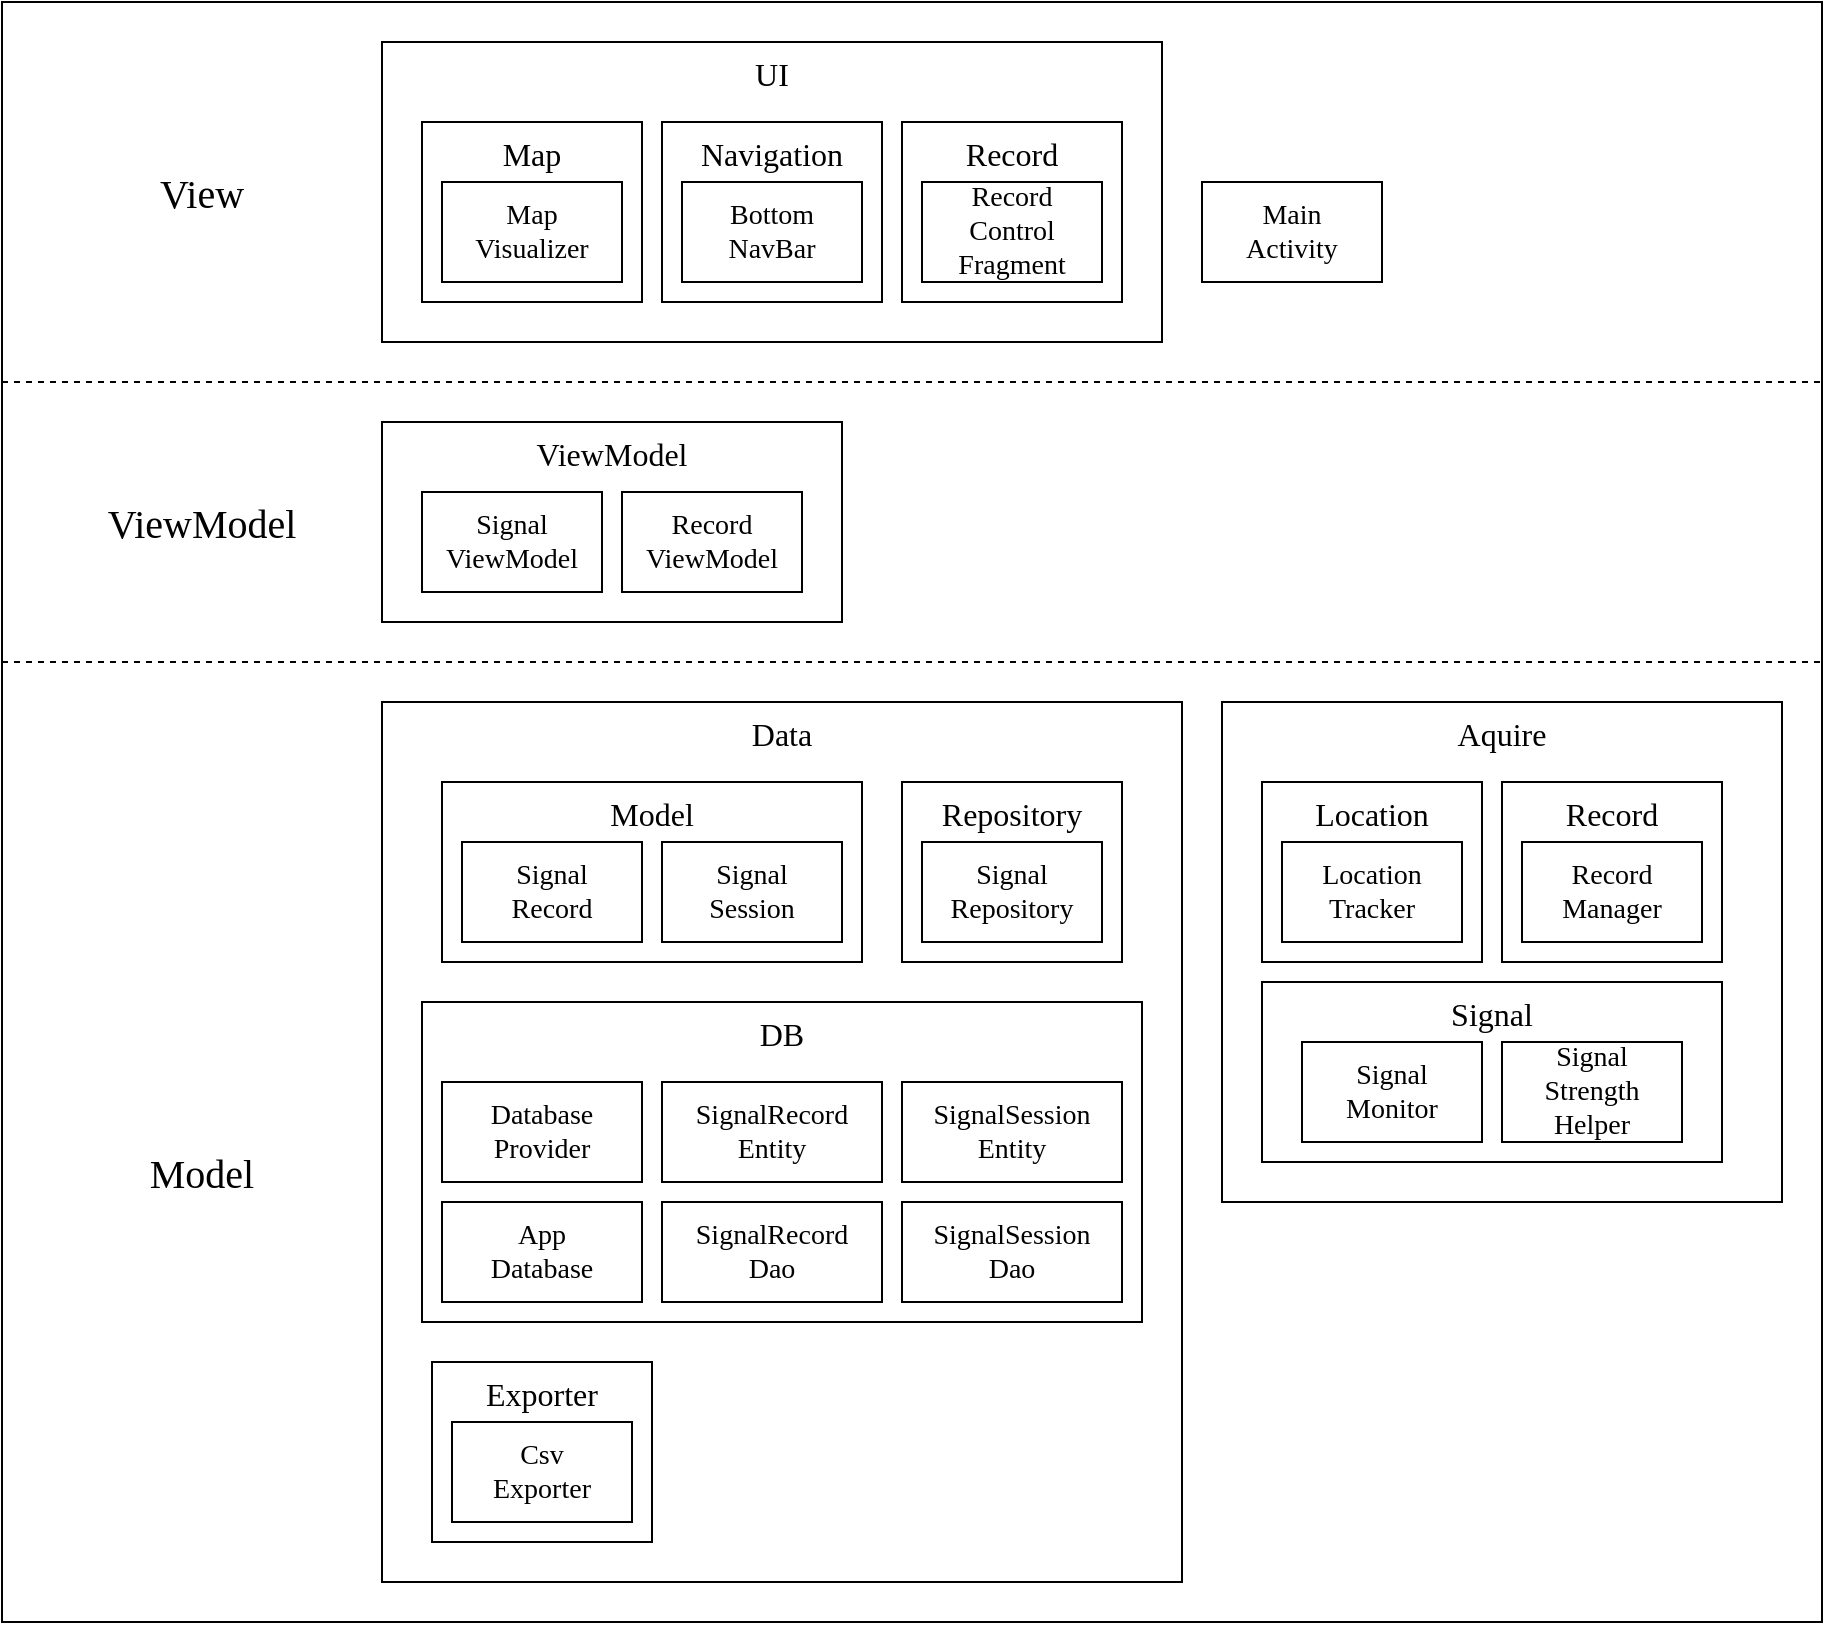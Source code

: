 <mxfile version="28.2.7">
  <diagram name="페이지-1" id="pw04gV1x-0Ym2NqTZZwW">
    <mxGraphModel dx="3804" dy="2200" grid="1" gridSize="10" guides="1" tooltips="1" connect="1" arrows="1" fold="1" page="1" pageScale="1" pageWidth="827" pageHeight="1169" math="0" shadow="0">
      <root>
        <mxCell id="0" />
        <mxCell id="1" parent="0" />
        <mxCell id="-xtujufV3ZBXK3TPO_yX-51" value="" style="rounded=0;whiteSpace=wrap;html=1;" vertex="1" parent="1">
          <mxGeometry x="-50" y="160" width="910" height="810" as="geometry" />
        </mxCell>
        <mxCell id="-xtujufV3ZBXK3TPO_yX-40" value="ViewModel" style="rounded=0;whiteSpace=wrap;html=1;fontSize=16;fontFamily=Verdana;verticalAlign=top;" vertex="1" parent="1">
          <mxGeometry x="140" y="370" width="230" height="100" as="geometry" />
        </mxCell>
        <mxCell id="-xtujufV3ZBXK3TPO_yX-1" value="UI" style="rounded=0;whiteSpace=wrap;html=1;fontSize=16;fontFamily=Verdana;align=center;verticalAlign=top;" vertex="1" parent="1">
          <mxGeometry x="140" y="180" width="390" height="150" as="geometry" />
        </mxCell>
        <mxCell id="-xtujufV3ZBXK3TPO_yX-4" value="Data" style="rounded=0;whiteSpace=wrap;html=1;fontSize=16;fontFamily=Verdana;verticalAlign=top;" vertex="1" parent="1">
          <mxGeometry x="140" y="510" width="400" height="440" as="geometry" />
        </mxCell>
        <mxCell id="-xtujufV3ZBXK3TPO_yX-5" value="Aquire" style="rounded=0;whiteSpace=wrap;html=1;fontSize=16;fontFamily=Verdana;verticalAlign=top;" vertex="1" parent="1">
          <mxGeometry x="560" y="510" width="280" height="250" as="geometry" />
        </mxCell>
        <mxCell id="-xtujufV3ZBXK3TPO_yX-6" value="DB" style="rounded=0;whiteSpace=wrap;html=1;fontSize=16;fontFamily=Verdana;verticalAlign=top;" vertex="1" parent="1">
          <mxGeometry x="160" y="660" width="360" height="160" as="geometry" />
        </mxCell>
        <mxCell id="-xtujufV3ZBXK3TPO_yX-8" value="Model" style="rounded=0;whiteSpace=wrap;html=1;fontSize=16;fontFamily=Verdana;verticalAlign=top;" vertex="1" parent="1">
          <mxGeometry x="170" y="550" width="210" height="90" as="geometry" />
        </mxCell>
        <mxCell id="-xtujufV3ZBXK3TPO_yX-9" value="Repository" style="rounded=0;whiteSpace=wrap;html=1;fontSize=16;fontFamily=Verdana;verticalAlign=top;" vertex="1" parent="1">
          <mxGeometry x="400" y="550" width="110" height="90" as="geometry" />
        </mxCell>
        <mxCell id="-xtujufV3ZBXK3TPO_yX-10" value="Exporter" style="rounded=0;whiteSpace=wrap;html=1;fontSize=16;fontFamily=Verdana;verticalAlign=top;" vertex="1" parent="1">
          <mxGeometry x="165" y="840" width="110" height="90" as="geometry" />
        </mxCell>
        <mxCell id="-xtujufV3ZBXK3TPO_yX-16" value="Record" style="rounded=0;whiteSpace=wrap;html=1;fontSize=16;fontFamily=Verdana;verticalAlign=top;" vertex="1" parent="1">
          <mxGeometry x="700" y="550" width="110" height="90" as="geometry" />
        </mxCell>
        <mxCell id="-xtujufV3ZBXK3TPO_yX-17" value="Location" style="rounded=0;whiteSpace=wrap;html=1;fontSize=16;fontFamily=Verdana;verticalAlign=top;" vertex="1" parent="1">
          <mxGeometry x="580" y="550" width="110" height="90" as="geometry" />
        </mxCell>
        <mxCell id="-xtujufV3ZBXK3TPO_yX-18" value="Signal&lt;div&gt;Record&lt;/div&gt;" style="rounded=0;whiteSpace=wrap;html=1;fontSize=14;fontFamily=Verdana;verticalAlign=middle;" vertex="1" parent="1">
          <mxGeometry x="180" y="580" width="90" height="50" as="geometry" />
        </mxCell>
        <mxCell id="-xtujufV3ZBXK3TPO_yX-19" value="Signal&lt;div&gt;Repository&lt;/div&gt;" style="rounded=0;whiteSpace=wrap;html=1;fontSize=14;fontFamily=Verdana;verticalAlign=middle;" vertex="1" parent="1">
          <mxGeometry x="410" y="580" width="90" height="50" as="geometry" />
        </mxCell>
        <mxCell id="-xtujufV3ZBXK3TPO_yX-20" value="Csv&lt;div&gt;Exporter&lt;/div&gt;" style="rounded=0;whiteSpace=wrap;html=1;fontSize=14;fontFamily=Verdana;verticalAlign=middle;" vertex="1" parent="1">
          <mxGeometry x="175" y="870" width="90" height="50" as="geometry" />
        </mxCell>
        <mxCell id="-xtujufV3ZBXK3TPO_yX-21" value="App&lt;div&gt;Database&lt;/div&gt;" style="rounded=0;whiteSpace=wrap;html=1;fontSize=14;fontFamily=Verdana;verticalAlign=middle;" vertex="1" parent="1">
          <mxGeometry x="170" y="760" width="100" height="50" as="geometry" />
        </mxCell>
        <mxCell id="-xtujufV3ZBXK3TPO_yX-22" value="Signal&lt;span style=&quot;background-color: transparent; color: light-dark(rgb(0, 0, 0), rgb(255, 255, 255));&quot;&gt;Record&lt;/span&gt;&lt;div&gt;&lt;span style=&quot;background-color: transparent; color: light-dark(rgb(0, 0, 0), rgb(255, 255, 255));&quot;&gt;Dao&lt;/span&gt;&lt;/div&gt;" style="rounded=0;whiteSpace=wrap;html=1;fontSize=14;fontFamily=Verdana;verticalAlign=middle;" vertex="1" parent="1">
          <mxGeometry x="280" y="760" width="110" height="50" as="geometry" />
        </mxCell>
        <mxCell id="-xtujufV3ZBXK3TPO_yX-23" value="SignalRecord&lt;div&gt;Entity&lt;/div&gt;" style="rounded=0;whiteSpace=wrap;html=1;fontSize=14;fontFamily=Verdana;verticalAlign=middle;" vertex="1" parent="1">
          <mxGeometry x="280" y="700" width="110" height="50" as="geometry" />
        </mxCell>
        <mxCell id="-xtujufV3ZBXK3TPO_yX-26" value="Signal&lt;div&gt;Session&lt;/div&gt;" style="rounded=0;whiteSpace=wrap;html=1;fontSize=14;fontFamily=Verdana;verticalAlign=middle;" vertex="1" parent="1">
          <mxGeometry x="280" y="580" width="90" height="50" as="geometry" />
        </mxCell>
        <mxCell id="-xtujufV3ZBXK3TPO_yX-29" value="SignalSession&lt;div&gt;&lt;span style=&quot;background-color: transparent; color: light-dark(rgb(0, 0, 0), rgb(255, 255, 255));&quot;&gt;Dao&lt;/span&gt;&lt;/div&gt;" style="rounded=0;whiteSpace=wrap;html=1;fontSize=14;fontFamily=Verdana;verticalAlign=middle;" vertex="1" parent="1">
          <mxGeometry x="400" y="760" width="110" height="50" as="geometry" />
        </mxCell>
        <mxCell id="-xtujufV3ZBXK3TPO_yX-30" value="SignalSession&lt;div&gt;Entity&lt;/div&gt;" style="rounded=0;whiteSpace=wrap;html=1;fontSize=14;fontFamily=Verdana;verticalAlign=middle;" vertex="1" parent="1">
          <mxGeometry x="400" y="700" width="110" height="50" as="geometry" />
        </mxCell>
        <mxCell id="-xtujufV3ZBXK3TPO_yX-31" value="Database&lt;div&gt;Provider&lt;/div&gt;" style="rounded=0;whiteSpace=wrap;html=1;fontSize=14;fontFamily=Verdana;verticalAlign=middle;" vertex="1" parent="1">
          <mxGeometry x="170" y="700" width="100" height="50" as="geometry" />
        </mxCell>
        <mxCell id="-xtujufV3ZBXK3TPO_yX-32" value="Location&lt;div&gt;Tracker&lt;/div&gt;" style="rounded=0;whiteSpace=wrap;html=1;fontSize=14;fontFamily=Verdana;verticalAlign=middle;" vertex="1" parent="1">
          <mxGeometry x="590" y="580" width="90" height="50" as="geometry" />
        </mxCell>
        <mxCell id="-xtujufV3ZBXK3TPO_yX-33" value="Signal" style="rounded=0;whiteSpace=wrap;html=1;fontSize=16;fontFamily=Verdana;verticalAlign=top;" vertex="1" parent="1">
          <mxGeometry x="580" y="650" width="230" height="90" as="geometry" />
        </mxCell>
        <mxCell id="-xtujufV3ZBXK3TPO_yX-34" value="Record&lt;div&gt;Manager&lt;/div&gt;" style="rounded=0;whiteSpace=wrap;html=1;fontSize=14;fontFamily=Verdana;verticalAlign=middle;" vertex="1" parent="1">
          <mxGeometry x="710" y="580" width="90" height="50" as="geometry" />
        </mxCell>
        <mxCell id="-xtujufV3ZBXK3TPO_yX-35" value="Signal&lt;div&gt;Monitor&lt;/div&gt;" style="rounded=0;whiteSpace=wrap;html=1;fontSize=14;fontFamily=Verdana;verticalAlign=middle;" vertex="1" parent="1">
          <mxGeometry x="600" y="680" width="90" height="50" as="geometry" />
        </mxCell>
        <mxCell id="-xtujufV3ZBXK3TPO_yX-36" value="Signal&lt;div&gt;Strength&lt;/div&gt;&lt;div&gt;Helper&lt;/div&gt;" style="rounded=0;whiteSpace=wrap;html=1;fontSize=14;fontFamily=Verdana;verticalAlign=middle;" vertex="1" parent="1">
          <mxGeometry x="700" y="680" width="90" height="50" as="geometry" />
        </mxCell>
        <mxCell id="-xtujufV3ZBXK3TPO_yX-37" value="Signal&lt;div&gt;ViewModel&lt;/div&gt;" style="rounded=0;whiteSpace=wrap;html=1;fontSize=14;fontFamily=Verdana;verticalAlign=middle;" vertex="1" parent="1">
          <mxGeometry x="160" y="405" width="90" height="50" as="geometry" />
        </mxCell>
        <mxCell id="-xtujufV3ZBXK3TPO_yX-38" value="Record&lt;div&gt;ViewModel&lt;/div&gt;" style="rounded=0;whiteSpace=wrap;html=1;fontSize=14;fontFamily=Verdana;verticalAlign=middle;" vertex="1" parent="1">
          <mxGeometry x="260" y="405" width="90" height="50" as="geometry" />
        </mxCell>
        <mxCell id="-xtujufV3ZBXK3TPO_yX-42" value="Map" style="rounded=0;whiteSpace=wrap;html=1;fontSize=16;fontFamily=Verdana;verticalAlign=top;" vertex="1" parent="1">
          <mxGeometry x="160" y="220" width="110" height="90" as="geometry" />
        </mxCell>
        <mxCell id="-xtujufV3ZBXK3TPO_yX-43" value="Navigation" style="rounded=0;whiteSpace=wrap;html=1;fontSize=16;fontFamily=Verdana;verticalAlign=top;" vertex="1" parent="1">
          <mxGeometry x="280" y="220" width="110" height="90" as="geometry" />
        </mxCell>
        <mxCell id="-xtujufV3ZBXK3TPO_yX-44" value="Record" style="rounded=0;whiteSpace=wrap;html=1;fontSize=16;fontFamily=Verdana;verticalAlign=top;" vertex="1" parent="1">
          <mxGeometry x="400" y="220" width="110" height="90" as="geometry" />
        </mxCell>
        <mxCell id="-xtujufV3ZBXK3TPO_yX-45" value="Map&lt;div&gt;Visualizer&lt;/div&gt;" style="rounded=0;whiteSpace=wrap;html=1;fontSize=14;fontFamily=Verdana;verticalAlign=middle;" vertex="1" parent="1">
          <mxGeometry x="170" y="250" width="90" height="50" as="geometry" />
        </mxCell>
        <mxCell id="-xtujufV3ZBXK3TPO_yX-46" value="Bottom&lt;div&gt;NavBar&lt;/div&gt;" style="rounded=0;whiteSpace=wrap;html=1;fontSize=14;fontFamily=Verdana;verticalAlign=middle;" vertex="1" parent="1">
          <mxGeometry x="290" y="250" width="90" height="50" as="geometry" />
        </mxCell>
        <mxCell id="-xtujufV3ZBXK3TPO_yX-47" value="Record&lt;div&gt;Control&lt;div&gt;Fragment&lt;/div&gt;&lt;/div&gt;" style="rounded=0;whiteSpace=wrap;html=1;fontSize=14;fontFamily=Verdana;verticalAlign=middle;" vertex="1" parent="1">
          <mxGeometry x="410" y="250" width="90" height="50" as="geometry" />
        </mxCell>
        <mxCell id="-xtujufV3ZBXK3TPO_yX-48" value="" style="endArrow=none;dashed=1;html=1;rounded=0;exitX=0;exitY=0.25;exitDx=0;exitDy=0;entryX=1;entryY=0.25;entryDx=0;entryDy=0;" edge="1" parent="1">
          <mxGeometry width="50" height="50" relative="1" as="geometry">
            <mxPoint x="-50" y="350" as="sourcePoint" />
            <mxPoint x="860" y="350" as="targetPoint" />
          </mxGeometry>
        </mxCell>
        <mxCell id="-xtujufV3ZBXK3TPO_yX-49" value="" style="endArrow=none;dashed=1;html=1;rounded=0;exitX=0;exitY=0.5;exitDx=0;exitDy=0;entryX=1;entryY=0.5;entryDx=0;entryDy=0;" edge="1" parent="1">
          <mxGeometry width="50" height="50" relative="1" as="geometry">
            <mxPoint x="-50" y="490" as="sourcePoint" />
            <mxPoint x="860" y="490" as="targetPoint" />
          </mxGeometry>
        </mxCell>
        <mxCell id="-xtujufV3ZBXK3TPO_yX-50" value="Main&lt;div&gt;Activity&lt;/div&gt;" style="rounded=0;whiteSpace=wrap;html=1;fontSize=14;fontFamily=Verdana;verticalAlign=middle;" vertex="1" parent="1">
          <mxGeometry x="550" y="250" width="90" height="50" as="geometry" />
        </mxCell>
        <mxCell id="-xtujufV3ZBXK3TPO_yX-54" value="View" style="text;html=1;whiteSpace=wrap;strokeColor=none;fillColor=none;align=center;verticalAlign=middle;rounded=0;fontFamily=Verdana;fontSize=20;" vertex="1" parent="1">
          <mxGeometry x="20" y="240" width="60" height="30" as="geometry" />
        </mxCell>
        <mxCell id="-xtujufV3ZBXK3TPO_yX-55" value="ViewModel" style="text;html=1;whiteSpace=wrap;strokeColor=none;fillColor=none;align=center;verticalAlign=middle;rounded=0;fontFamily=Verdana;fontSize=20;" vertex="1" parent="1">
          <mxGeometry x="-10" y="405" width="120" height="30" as="geometry" />
        </mxCell>
        <mxCell id="-xtujufV3ZBXK3TPO_yX-56" value="Model" style="text;html=1;whiteSpace=wrap;strokeColor=none;fillColor=none;align=center;verticalAlign=middle;rounded=0;fontFamily=Verdana;fontSize=20;" vertex="1" parent="1">
          <mxGeometry x="-10" y="730" width="120" height="30" as="geometry" />
        </mxCell>
      </root>
    </mxGraphModel>
  </diagram>
</mxfile>
